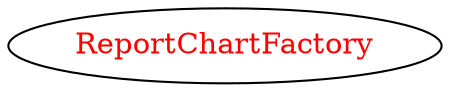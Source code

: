 digraph dependencyGraph {
 concentrate=true;
 ranksep="2.0";
 rankdir="LR"; 
 splines="ortho";
"ReportChartFactory" [fontcolor="red"];
}